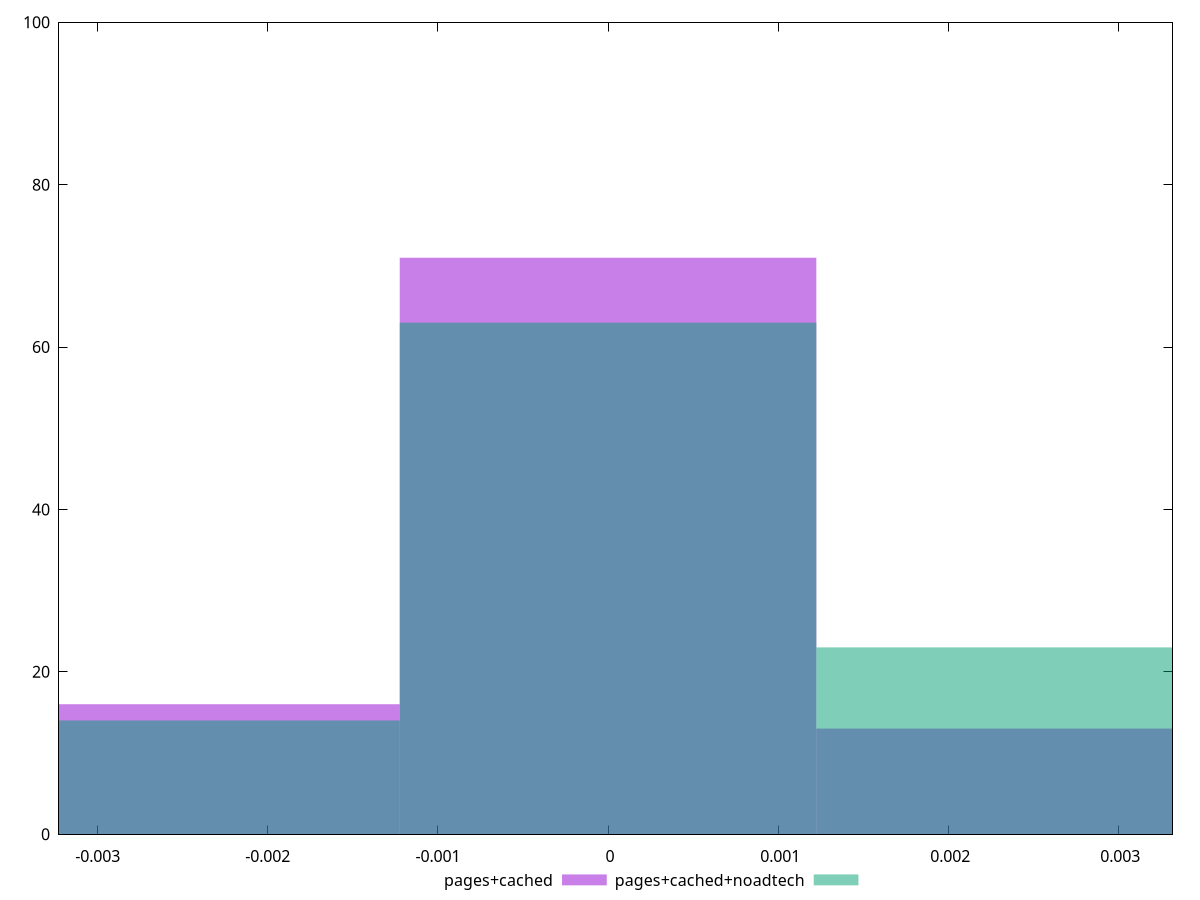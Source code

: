 reset

$pagesCached <<EOF
0 71
0.0024490808179590297 13
-0.0024490808179590297 16
EOF

$pagesCachedNoadtech <<EOF
0.0024490808179590297 23
0 63
-0.0024490808179590297 14
EOF

set key outside below
set boxwidth 0.0024490808179590297
set xrange [-0.00322768740515231:0.003318380308963828]
set yrange [0:100]
set trange [0:100]
set style fill transparent solid 0.5 noborder
set terminal svg size 640, 500 enhanced background rgb 'white'
set output "report_00015_2021-02-09T16-11-33.973Z/meta/pScore-difference/comparison/histogram/1_vs_2.svg"

plot $pagesCached title "pages+cached" with boxes, \
     $pagesCachedNoadtech title "pages+cached+noadtech" with boxes

reset
